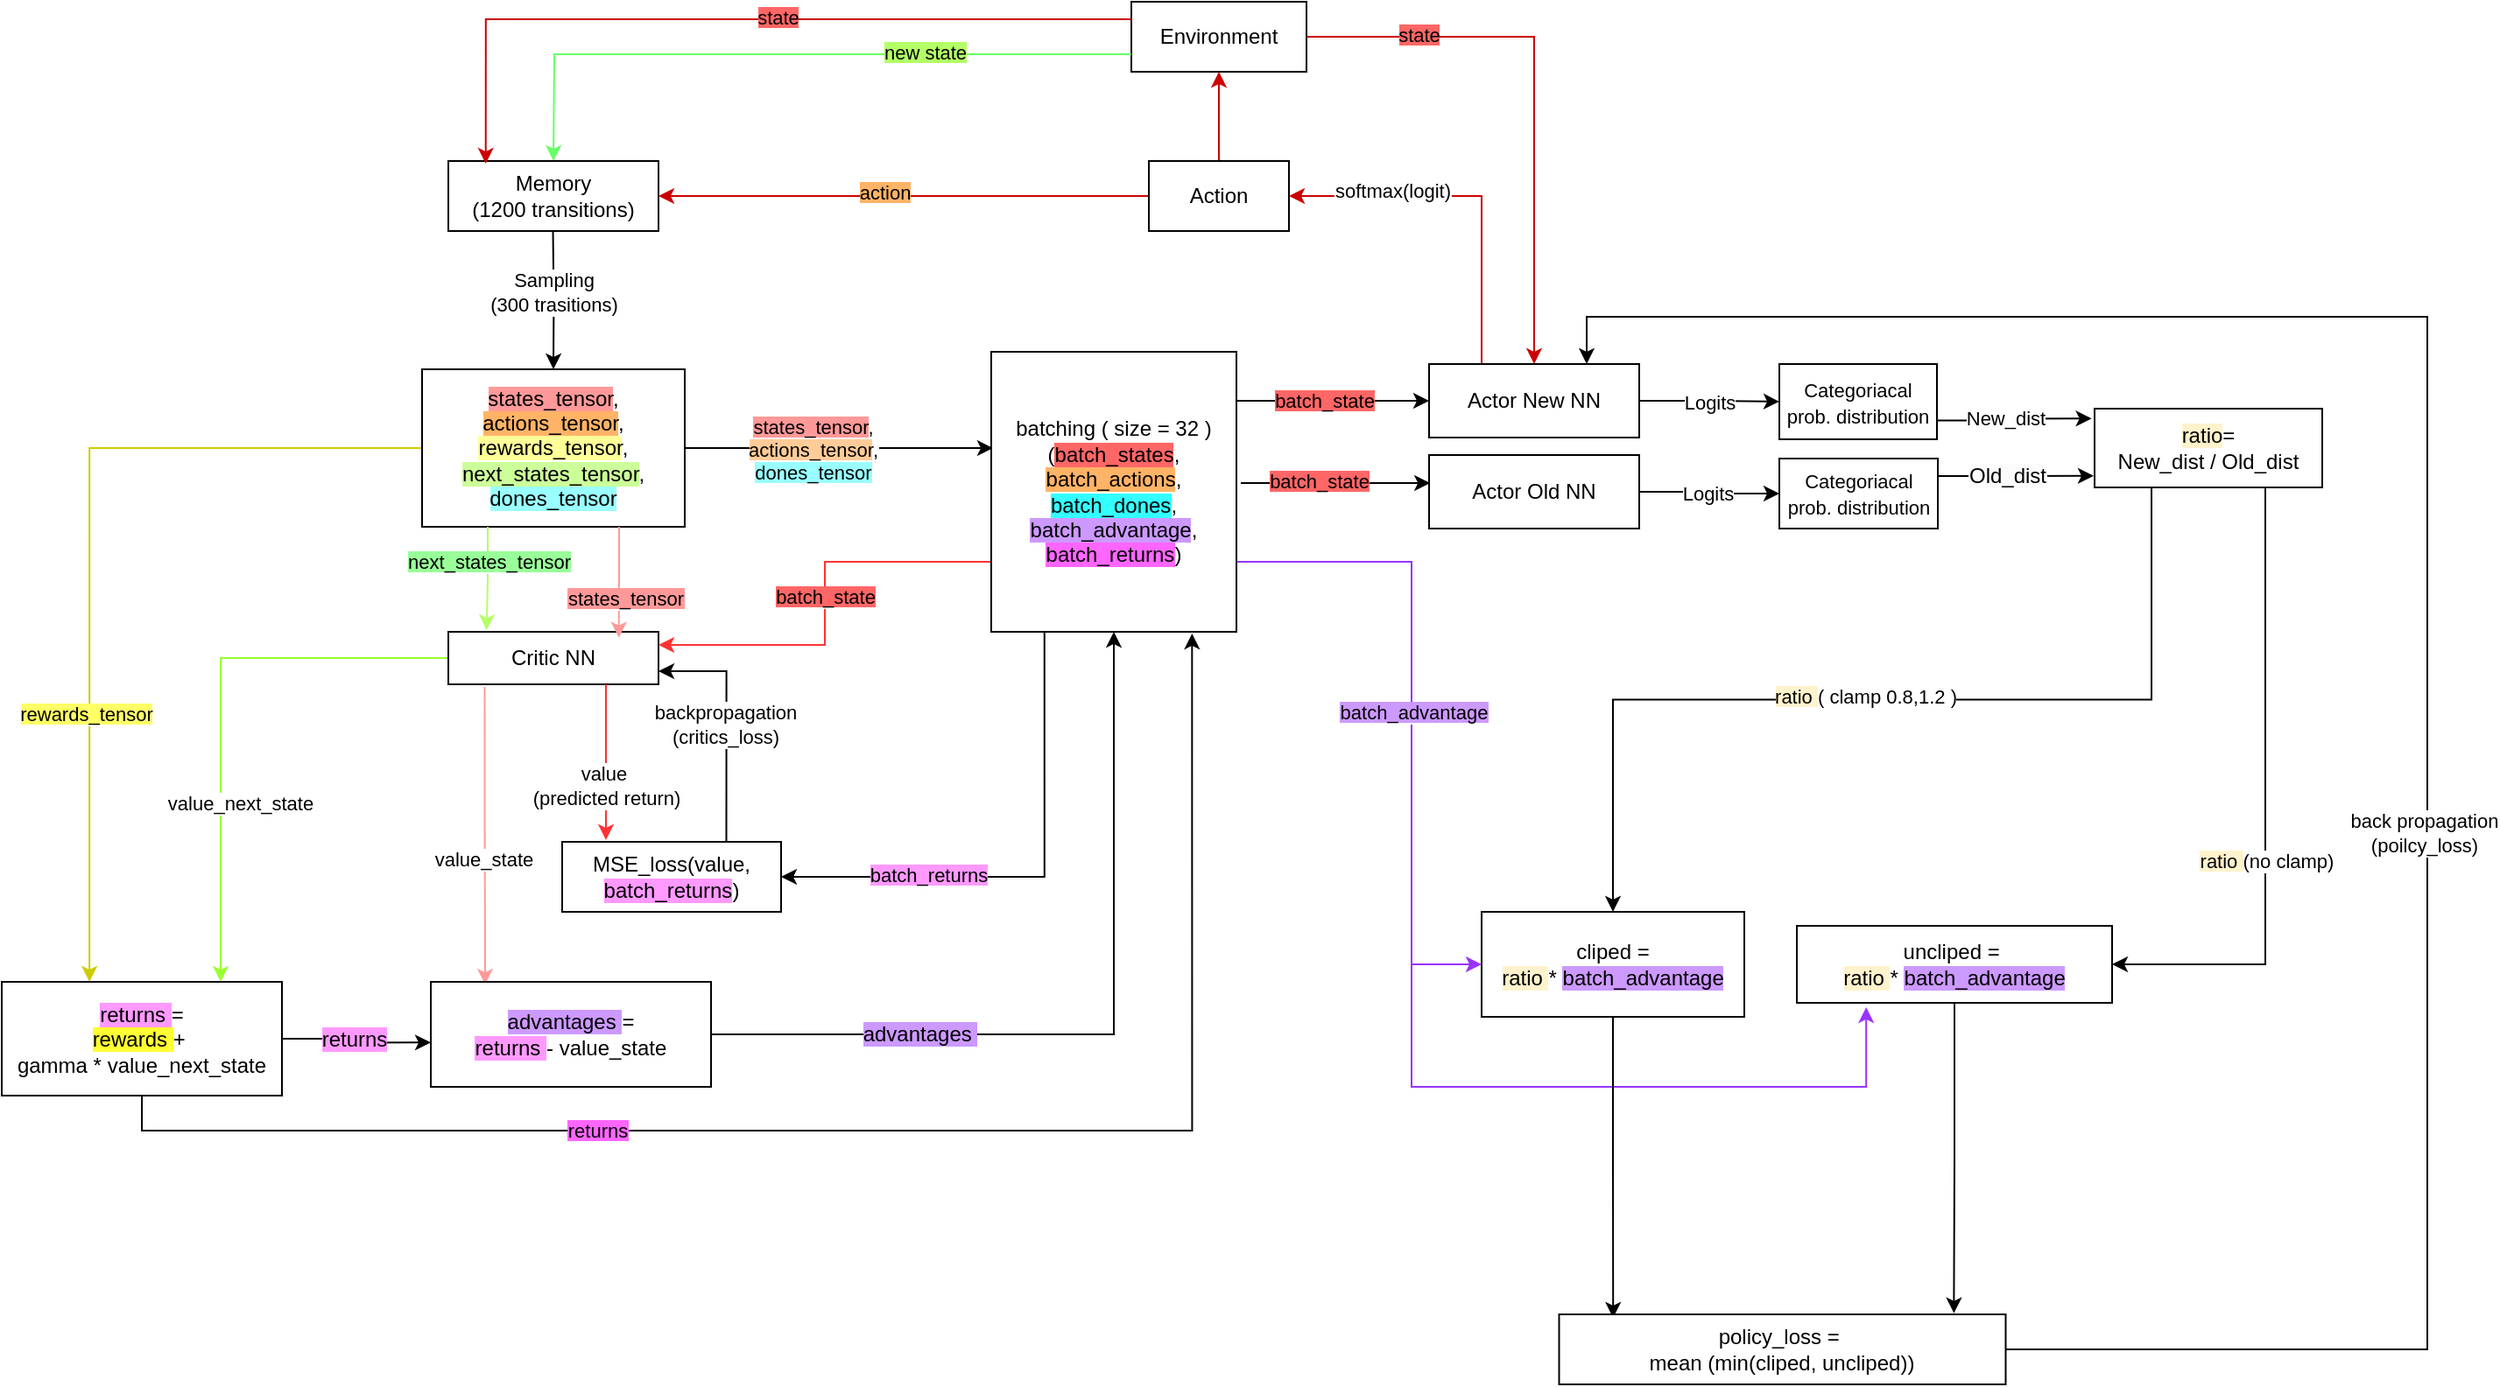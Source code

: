 <mxfile version="26.0.16">
  <diagram id="kgpKYQtTHZ0yAKxKKP6v" name="Page-1">
    <mxGraphModel dx="989" dy="509" grid="1" gridSize="10" guides="1" tooltips="1" connect="1" arrows="1" fold="1" page="1" pageScale="1" pageWidth="850" pageHeight="1100" math="0" shadow="0">
      <root>
        <mxCell id="0" />
        <mxCell id="1" parent="0" />
        <mxCell id="d4ZSScB0uFu2m0itcveP-85" style="edgeStyle=orthogonalEdgeStyle;rounded=0;orthogonalLoop=1;jettySize=auto;html=1;entryX=0.5;entryY=0;entryDx=0;entryDy=0;strokeColor=#CC0000;" edge="1" parent="1" source="OcE5xyJMsYXn0lqN75sv-1" target="d4ZSScB0uFu2m0itcveP-36">
          <mxGeometry relative="1" as="geometry">
            <mxPoint x="1160" y="250" as="targetPoint" />
          </mxGeometry>
        </mxCell>
        <mxCell id="d4ZSScB0uFu2m0itcveP-100" value="&lt;span style=&quot;background-color: rgb(255, 102, 102);&quot;&gt;state&lt;/span&gt;" style="edgeLabel;html=1;align=center;verticalAlign=middle;resizable=0;points=[];" vertex="1" connectable="0" parent="d4ZSScB0uFu2m0itcveP-85">
          <mxGeometry x="-0.596" y="1" relative="1" as="geometry">
            <mxPoint as="offset" />
          </mxGeometry>
        </mxCell>
        <mxCell id="OcE5xyJMsYXn0lqN75sv-1" value="Environment" style="rounded=0;whiteSpace=wrap;html=1;" parent="1" vertex="1">
          <mxGeometry x="910" y="50" width="100" height="40" as="geometry" />
        </mxCell>
        <mxCell id="d4ZSScB0uFu2m0itcveP-93" style="edgeStyle=orthogonalEdgeStyle;rounded=0;orthogonalLoop=1;jettySize=auto;html=1;entryX=1;entryY=0.5;entryDx=0;entryDy=0;strokeColor=#CC0000;" edge="1" parent="1" source="OcE5xyJMsYXn0lqN75sv-4" target="OcE5xyJMsYXn0lqN75sv-11">
          <mxGeometry relative="1" as="geometry" />
        </mxCell>
        <mxCell id="d4ZSScB0uFu2m0itcveP-99" value="&lt;span style=&quot;background-color: rgb(255, 179, 102);&quot;&gt;action&lt;/span&gt;" style="edgeLabel;html=1;align=center;verticalAlign=middle;resizable=0;points=[];" vertex="1" connectable="0" parent="d4ZSScB0uFu2m0itcveP-93">
          <mxGeometry x="0.078" relative="1" as="geometry">
            <mxPoint y="-2" as="offset" />
          </mxGeometry>
        </mxCell>
        <mxCell id="d4ZSScB0uFu2m0itcveP-95" style="edgeStyle=orthogonalEdgeStyle;rounded=0;orthogonalLoop=1;jettySize=auto;html=1;entryX=0.5;entryY=1;entryDx=0;entryDy=0;strokeColor=#CC0000;" edge="1" parent="1" source="OcE5xyJMsYXn0lqN75sv-4">
          <mxGeometry relative="1" as="geometry">
            <mxPoint x="960" y="90" as="targetPoint" />
          </mxGeometry>
        </mxCell>
        <mxCell id="OcE5xyJMsYXn0lqN75sv-4" value="Action" style="whiteSpace=wrap;html=1;rounded=0;" parent="1" vertex="1">
          <mxGeometry x="920" y="141" width="80" height="40" as="geometry" />
        </mxCell>
        <mxCell id="d4ZSScB0uFu2m0itcveP-92" style="edgeStyle=orthogonalEdgeStyle;rounded=0;orthogonalLoop=1;jettySize=auto;html=1;entryX=0.5;entryY=0;entryDx=0;entryDy=0;exitX=0;exitY=0.75;exitDx=0;exitDy=0;strokeColor=#66FF66;" edge="1" parent="1" source="OcE5xyJMsYXn0lqN75sv-1">
          <mxGeometry relative="1" as="geometry">
            <mxPoint x="910" y="70" as="sourcePoint" />
            <mxPoint x="580" y="141" as="targetPoint" />
          </mxGeometry>
        </mxCell>
        <mxCell id="d4ZSScB0uFu2m0itcveP-96" value="&lt;span style=&quot;background-color: rgb(179, 255, 102);&quot;&gt;new state&lt;/span&gt;" style="edgeLabel;html=1;align=center;verticalAlign=middle;resizable=0;points=[];" vertex="1" connectable="0" parent="d4ZSScB0uFu2m0itcveP-92">
          <mxGeometry x="-0.392" y="2" relative="1" as="geometry">
            <mxPoint y="-3" as="offset" />
          </mxGeometry>
        </mxCell>
        <mxCell id="OcE5xyJMsYXn0lqN75sv-18" style="edgeStyle=orthogonalEdgeStyle;rounded=0;orthogonalLoop=1;jettySize=auto;html=1;exitX=0.5;exitY=1;exitDx=0;exitDy=0;" parent="1" edge="1" target="d4ZSScB0uFu2m0itcveP-3">
          <mxGeometry relative="1" as="geometry">
            <mxPoint x="579.74" y="250" as="targetPoint" />
            <mxPoint x="579.74" y="180" as="sourcePoint" />
          </mxGeometry>
        </mxCell>
        <mxCell id="OcE5xyJMsYXn0lqN75sv-19" value="Sampling&lt;div&gt;(300 trasitions)&lt;/div&gt;" style="edgeLabel;html=1;align=center;verticalAlign=middle;resizable=0;points=[];" parent="OcE5xyJMsYXn0lqN75sv-18" vertex="1" connectable="0">
          <mxGeometry x="-0.102" relative="1" as="geometry">
            <mxPoint as="offset" />
          </mxGeometry>
        </mxCell>
        <mxCell id="OcE5xyJMsYXn0lqN75sv-11" value="&lt;div&gt;Memory&lt;/div&gt;&lt;div&gt;(1200 transitions)&lt;/div&gt;" style="whiteSpace=wrap;html=1;rounded=0;" parent="1" vertex="1">
          <mxGeometry x="520" y="141" width="120" height="40" as="geometry" />
        </mxCell>
        <mxCell id="d4ZSScB0uFu2m0itcveP-14" style="edgeStyle=orthogonalEdgeStyle;rounded=0;orthogonalLoop=1;jettySize=auto;html=1;exitX=0;exitY=0.5;exitDx=0;exitDy=0;entryX=0.313;entryY=0;entryDx=0;entryDy=0;entryPerimeter=0;strokeColor=#CCCC00;" edge="1" parent="1" source="d4ZSScB0uFu2m0itcveP-3" target="d4ZSScB0uFu2m0itcveP-12">
          <mxGeometry relative="1" as="geometry">
            <mxPoint x="440" y="570" as="targetPoint" />
            <Array as="points">
              <mxPoint x="315" y="305" />
            </Array>
          </mxGeometry>
        </mxCell>
        <mxCell id="d4ZSScB0uFu2m0itcveP-15" value="&lt;span style=&quot;background-color: rgb(255, 255, 102);&quot;&gt;rewards_tensor&lt;/span&gt;" style="edgeLabel;html=1;align=center;verticalAlign=middle;resizable=0;points=[];" vertex="1" connectable="0" parent="d4ZSScB0uFu2m0itcveP-14">
          <mxGeometry x="-0.06" y="-2" relative="1" as="geometry">
            <mxPoint y="109" as="offset" />
          </mxGeometry>
        </mxCell>
        <mxCell id="d4ZSScB0uFu2m0itcveP-28" value="" style="edgeStyle=orthogonalEdgeStyle;rounded=0;orthogonalLoop=1;jettySize=auto;html=1;entryX=0.007;entryY=0.344;entryDx=0;entryDy=0;entryPerimeter=0;" edge="1" parent="1" source="d4ZSScB0uFu2m0itcveP-3" target="d4ZSScB0uFu2m0itcveP-27">
          <mxGeometry relative="1" as="geometry" />
        </mxCell>
        <mxCell id="d4ZSScB0uFu2m0itcveP-30" value="&lt;span style=&quot;background-color: rgb(255, 153, 153);&quot;&gt;states_tensor&lt;/span&gt;,&lt;div&gt;&lt;span style=&quot;background-color: rgb(255, 204, 153);&quot;&gt;actions_tensor&lt;/span&gt;,&lt;/div&gt;&lt;div&gt;&lt;span style=&quot;background-color: rgb(153, 255, 255);&quot;&gt;dones_tensor&lt;/span&gt;&lt;/div&gt;" style="edgeLabel;html=1;align=center;verticalAlign=middle;resizable=0;points=[];" vertex="1" connectable="0" parent="d4ZSScB0uFu2m0itcveP-28">
          <mxGeometry x="-0.173" y="-1" relative="1" as="geometry">
            <mxPoint as="offset" />
          </mxGeometry>
        </mxCell>
        <mxCell id="d4ZSScB0uFu2m0itcveP-3" value="&lt;span style=&quot;background-color: rgb(255, 153, 153);&quot;&gt;states_tensor&lt;/span&gt;,&lt;div&gt;&lt;span style=&quot;background-color: rgb(255, 179, 102);&quot;&gt;actions_tensor&lt;/span&gt;,&lt;/div&gt;&lt;div&gt;&lt;span style=&quot;background-color: rgb(255, 255, 153);&quot;&gt;rewards_tensor&lt;/span&gt;,&lt;/div&gt;&lt;div&gt;&lt;span style=&quot;background-color: rgb(204, 255, 153);&quot;&gt;next_states_tensor&lt;/span&gt;,&lt;/div&gt;&lt;div&gt;&lt;span style=&quot;background-color: rgb(153, 255, 255);&quot;&gt;dones_tensor&lt;/span&gt;&lt;/div&gt;" style="whiteSpace=wrap;html=1;" vertex="1" parent="1">
          <mxGeometry x="505" y="260" width="150" height="90" as="geometry" />
        </mxCell>
        <mxCell id="d4ZSScB0uFu2m0itcveP-13" value="" style="edgeStyle=orthogonalEdgeStyle;rounded=0;orthogonalLoop=1;jettySize=auto;html=1;strokeColor=#99FF33;" edge="1" parent="1" source="d4ZSScB0uFu2m0itcveP-7" target="d4ZSScB0uFu2m0itcveP-12">
          <mxGeometry relative="1" as="geometry">
            <Array as="points">
              <mxPoint x="390" y="425" />
            </Array>
          </mxGeometry>
        </mxCell>
        <mxCell id="d4ZSScB0uFu2m0itcveP-16" value="value_next_state" style="edgeLabel;html=1;align=center;verticalAlign=middle;resizable=0;points=[];" vertex="1" connectable="0" parent="d4ZSScB0uFu2m0itcveP-13">
          <mxGeometry x="-0.241" y="3" relative="1" as="geometry">
            <mxPoint y="80" as="offset" />
          </mxGeometry>
        </mxCell>
        <mxCell id="d4ZSScB0uFu2m0itcveP-22" style="edgeStyle=orthogonalEdgeStyle;rounded=0;orthogonalLoop=1;jettySize=auto;html=1;exitX=0.173;exitY=1.044;exitDx=0;exitDy=0;entryX=0.194;entryY=0.026;entryDx=0;entryDy=0;entryPerimeter=0;exitPerimeter=0;strokeColor=#FF9999;" edge="1" parent="1" source="d4ZSScB0uFu2m0itcveP-7" target="d4ZSScB0uFu2m0itcveP-26">
          <mxGeometry relative="1" as="geometry">
            <mxPoint x="619.47" y="610" as="targetPoint" />
            <mxPoint x="569.47" y="425" as="sourcePoint" />
          </mxGeometry>
        </mxCell>
        <mxCell id="d4ZSScB0uFu2m0itcveP-23" value="value_state" style="edgeLabel;html=1;align=center;verticalAlign=middle;resizable=0;points=[];" vertex="1" connectable="0" parent="d4ZSScB0uFu2m0itcveP-22">
          <mxGeometry x="-0.087" y="-2" relative="1" as="geometry">
            <mxPoint x="1" y="20" as="offset" />
          </mxGeometry>
        </mxCell>
        <mxCell id="d4ZSScB0uFu2m0itcveP-7" value="Critic NN" style="whiteSpace=wrap;html=1;" vertex="1" parent="1">
          <mxGeometry x="520" y="410" width="120" height="30" as="geometry" />
        </mxCell>
        <mxCell id="d4ZSScB0uFu2m0itcveP-24" style="edgeStyle=orthogonalEdgeStyle;rounded=0;orthogonalLoop=1;jettySize=auto;html=1;exitX=1;exitY=0.5;exitDx=0;exitDy=0;entryX=0;entryY=0.578;entryDx=0;entryDy=0;entryPerimeter=0;" edge="1" parent="1" source="d4ZSScB0uFu2m0itcveP-12" target="d4ZSScB0uFu2m0itcveP-26">
          <mxGeometry relative="1" as="geometry">
            <mxPoint x="580" y="610" as="targetPoint" />
          </mxGeometry>
        </mxCell>
        <mxCell id="d4ZSScB0uFu2m0itcveP-25" value="&lt;span style=&quot;font-size: 12px; text-wrap-mode: wrap; background-color: rgb(255, 153, 255);&quot;&gt;returns&lt;/span&gt;" style="edgeLabel;html=1;align=center;verticalAlign=middle;resizable=0;points=[];" vertex="1" connectable="0" parent="d4ZSScB0uFu2m0itcveP-24">
          <mxGeometry x="-0.309" y="-1" relative="1" as="geometry">
            <mxPoint x="11" y="-1" as="offset" />
          </mxGeometry>
        </mxCell>
        <mxCell id="d4ZSScB0uFu2m0itcveP-32" style="edgeStyle=orthogonalEdgeStyle;rounded=0;orthogonalLoop=1;jettySize=auto;html=1;exitX=0.5;exitY=1;exitDx=0;exitDy=0;entryX=0.819;entryY=1.006;entryDx=0;entryDy=0;entryPerimeter=0;" edge="1" parent="1" source="d4ZSScB0uFu2m0itcveP-12" target="d4ZSScB0uFu2m0itcveP-27">
          <mxGeometry relative="1" as="geometry">
            <mxPoint x="950" y="721.333" as="targetPoint" />
          </mxGeometry>
        </mxCell>
        <mxCell id="d4ZSScB0uFu2m0itcveP-125" value="&lt;span style=&quot;background-color: rgb(255, 102, 255);&quot;&gt;returns&lt;/span&gt;" style="edgeLabel;html=1;align=center;verticalAlign=middle;resizable=0;points=[];" vertex="1" connectable="0" parent="d4ZSScB0uFu2m0itcveP-32">
          <mxGeometry x="-0.38" relative="1" as="geometry">
            <mxPoint as="offset" />
          </mxGeometry>
        </mxCell>
        <mxCell id="d4ZSScB0uFu2m0itcveP-12" value="&lt;div&gt;&lt;span style=&quot;background-color: rgb(255, 153, 255);&quot;&gt;returns &lt;/span&gt;=&lt;/div&gt;&lt;span style=&quot;background-color: rgb(255, 255, 51);&quot;&gt;rewards &lt;/span&gt;+&amp;nbsp;&lt;div&gt;gamma *&amp;nbsp;&lt;span style=&quot;background-color: rgb(255, 255, 255); text-wrap-mode: nowrap; color: light-dark(rgb(0, 0, 0), rgb(255, 255, 255));&quot;&gt;&lt;font style=&quot;font-size: 12px;&quot;&gt;value_next_state&lt;/font&gt;&lt;/span&gt;&lt;/div&gt;" style="whiteSpace=wrap;html=1;" vertex="1" parent="1">
          <mxGeometry x="265" y="610" width="160" height="65" as="geometry" />
        </mxCell>
        <mxCell id="d4ZSScB0uFu2m0itcveP-18" style="edgeStyle=orthogonalEdgeStyle;rounded=0;orthogonalLoop=1;jettySize=auto;html=1;exitX=0.75;exitY=1;exitDx=0;exitDy=0;entryX=0.811;entryY=0.111;entryDx=0;entryDy=0;entryPerimeter=0;strokeColor=#FF9999;" edge="1" parent="1" source="d4ZSScB0uFu2m0itcveP-3" target="d4ZSScB0uFu2m0itcveP-7">
          <mxGeometry relative="1" as="geometry" />
        </mxCell>
        <mxCell id="d4ZSScB0uFu2m0itcveP-113" value="&lt;span style=&quot;background-color: rgb(255, 153, 153);&quot;&gt;states_tensor&lt;/span&gt;" style="edgeLabel;html=1;align=center;verticalAlign=middle;resizable=0;points=[];" vertex="1" connectable="0" parent="d4ZSScB0uFu2m0itcveP-18">
          <mxGeometry x="-0.011" relative="1" as="geometry">
            <mxPoint x="3" y="9" as="offset" />
          </mxGeometry>
        </mxCell>
        <mxCell id="d4ZSScB0uFu2m0itcveP-19" style="edgeStyle=orthogonalEdgeStyle;rounded=0;orthogonalLoop=1;jettySize=auto;html=1;exitX=0.25;exitY=1;exitDx=0;exitDy=0;entryX=0.182;entryY=-0.03;entryDx=0;entryDy=0;entryPerimeter=0;strokeColor=#B3FF66;" edge="1" parent="1" source="d4ZSScB0uFu2m0itcveP-3" target="d4ZSScB0uFu2m0itcveP-7">
          <mxGeometry relative="1" as="geometry">
            <mxPoint x="542.5" y="340" as="sourcePoint" />
            <mxPoint x="543.28" y="402.67" as="targetPoint" />
          </mxGeometry>
        </mxCell>
        <mxCell id="d4ZSScB0uFu2m0itcveP-114" value="&lt;span style=&quot;background-color: rgb(153, 255, 153);&quot;&gt;next_states_tensor&lt;/span&gt;" style="edgeLabel;html=1;align=center;verticalAlign=middle;resizable=0;points=[];" vertex="1" connectable="0" parent="d4ZSScB0uFu2m0itcveP-19">
          <mxGeometry x="-0.004" relative="1" as="geometry">
            <mxPoint y="-10" as="offset" />
          </mxGeometry>
        </mxCell>
        <mxCell id="d4ZSScB0uFu2m0itcveP-26" value="&lt;span style=&quot;background-color: rgb(204, 153, 255);&quot;&gt;advantages &lt;/span&gt;=&lt;div&gt;&lt;span style=&quot;background-color: rgb(255, 153, 255);&quot;&gt;returns &lt;/span&gt;- value_state&lt;/div&gt;" style="rounded=0;whiteSpace=wrap;html=1;" vertex="1" parent="1">
          <mxGeometry x="510" y="610" width="160" height="60" as="geometry" />
        </mxCell>
        <mxCell id="d4ZSScB0uFu2m0itcveP-33" style="edgeStyle=orthogonalEdgeStyle;rounded=0;orthogonalLoop=1;jettySize=auto;html=1;exitX=1.003;exitY=0.175;exitDx=0;exitDy=0;entryX=0;entryY=0.5;entryDx=0;entryDy=0;exitPerimeter=0;" edge="1" parent="1" source="d4ZSScB0uFu2m0itcveP-27" target="d4ZSScB0uFu2m0itcveP-36">
          <mxGeometry relative="1" as="geometry">
            <mxPoint x="1070" y="277.13" as="targetPoint" />
          </mxGeometry>
        </mxCell>
        <mxCell id="d4ZSScB0uFu2m0itcveP-35" value="&lt;span style=&quot;background-color: rgb(255, 102, 102);&quot;&gt;batch_state&lt;/span&gt;" style="edgeLabel;html=1;align=center;verticalAlign=middle;resizable=0;points=[];" vertex="1" connectable="0" parent="d4ZSScB0uFu2m0itcveP-33">
          <mxGeometry x="-0.106" y="3" relative="1" as="geometry">
            <mxPoint y="3" as="offset" />
          </mxGeometry>
        </mxCell>
        <mxCell id="d4ZSScB0uFu2m0itcveP-34" style="edgeStyle=orthogonalEdgeStyle;rounded=0;orthogonalLoop=1;jettySize=auto;html=1;exitX=1.018;exitY=0.469;exitDx=0;exitDy=0;exitPerimeter=0;entryX=0.005;entryY=0.381;entryDx=0;entryDy=0;entryPerimeter=0;" edge="1" parent="1" source="d4ZSScB0uFu2m0itcveP-27" target="d4ZSScB0uFu2m0itcveP-41">
          <mxGeometry relative="1" as="geometry">
            <mxPoint x="1080" y="330" as="targetPoint" />
            <Array as="points">
              <mxPoint x="1081" y="325" />
            </Array>
          </mxGeometry>
        </mxCell>
        <mxCell id="d4ZSScB0uFu2m0itcveP-38" value="&lt;span style=&quot;color: rgba(0, 0, 0, 0); font-family: monospace; font-size: 0px; text-align: start; background-color: rgb(251, 251, 251);&quot;&gt;%3CmxGraphModel%3E%3Croot%3E%3CmxCell%20id%3D%220%22%2F%3E%3CmxCell%20id%3D%221%22%20parent%3D%220%22%2F%3E%3CmxCell%20id%3D%222%22%20value%3D%22batch_state%22%20style%3D%22edgeLabel%3Bhtml%3D1%3Balign%3Dcenter%3BverticalAlign%3Dmiddle%3Bresizable%3D0%3Bpoints%3D%5B%5D%3B%22%20vertex%3D%221%22%20connectable%3D%220%22%20parent%3D%221%22%3E%3CmxGeometry%20x%3D%221019.564%22%20y%3D%22277.48%22%20as%3D%22geometry%22%2F%3E%3C%2FmxCell%3E%3C%2Froot%3E%3C%2FmxGraphModel%3E&lt;/span&gt;" style="edgeLabel;html=1;align=center;verticalAlign=middle;resizable=0;points=[];" vertex="1" connectable="0" parent="d4ZSScB0uFu2m0itcveP-34">
          <mxGeometry x="0.163" y="4" relative="1" as="geometry">
            <mxPoint as="offset" />
          </mxGeometry>
        </mxCell>
        <mxCell id="d4ZSScB0uFu2m0itcveP-39" value="&lt;span style=&quot;color: rgba(0, 0, 0, 0); font-family: monospace; font-size: 0px; text-align: start; background-color: rgb(251, 251, 251);&quot;&gt;%3CmxGraphModel%3E%3Croot%3E%3CmxCell%20id%3D%220%22%2F%3E%3CmxCell%20id%3D%221%22%20parent%3D%220%22%2F%3E%3CmxCell%20id%3D%222%22%20value%3D%22batch_state%22%20style%3D%22edgeLabel%3Bhtml%3D1%3Balign%3Dcenter%3BverticalAlign%3Dmiddle%3Bresizable%3D0%3Bpoints%3D%5B%5D%3B%22%20vertex%3D%221%22%20connectable%3D%220%22%20parent%3D%221%22%3E%3CmxGeometry%20x%3D%221019.564%22%20y%3D%22277.48%22%20as%3D%22geometry%22%2F%3E%3C%2FmxCell%3E%3C%2Froot%3E%3C%2FmxGraphModel%3E&lt;/span&gt;" style="edgeLabel;html=1;align=center;verticalAlign=middle;resizable=0;points=[];" vertex="1" connectable="0" parent="d4ZSScB0uFu2m0itcveP-34">
          <mxGeometry x="-0.009" y="2" relative="1" as="geometry">
            <mxPoint x="-2" y="-2" as="offset" />
          </mxGeometry>
        </mxCell>
        <mxCell id="d4ZSScB0uFu2m0itcveP-40" value="&lt;span style=&quot;background-color: rgb(255, 102, 102);&quot;&gt;batch_state&lt;/span&gt;" style="edgeLabel;html=1;align=center;verticalAlign=middle;resizable=0;points=[];" vertex="1" connectable="0" parent="d4ZSScB0uFu2m0itcveP-34">
          <mxGeometry x="0.103" y="3" relative="1" as="geometry">
            <mxPoint x="-15" y="2" as="offset" />
          </mxGeometry>
        </mxCell>
        <mxCell id="d4ZSScB0uFu2m0itcveP-72" style="edgeStyle=orthogonalEdgeStyle;rounded=0;orthogonalLoop=1;jettySize=auto;html=1;exitX=1;exitY=0.75;exitDx=0;exitDy=0;entryX=0;entryY=0.5;entryDx=0;entryDy=0;strokeColor=#9933FF;" edge="1" parent="1" source="d4ZSScB0uFu2m0itcveP-27" target="d4ZSScB0uFu2m0itcveP-66">
          <mxGeometry relative="1" as="geometry">
            <Array as="points">
              <mxPoint x="1070" y="370" />
              <mxPoint x="1070" y="600" />
            </Array>
          </mxGeometry>
        </mxCell>
        <mxCell id="d4ZSScB0uFu2m0itcveP-73" style="edgeStyle=orthogonalEdgeStyle;rounded=0;orthogonalLoop=1;jettySize=auto;html=1;exitX=1;exitY=0.75;exitDx=0;exitDy=0;entryX=0.22;entryY=1.056;entryDx=0;entryDy=0;entryPerimeter=0;strokeColor=#9933FF;" edge="1" parent="1" source="d4ZSScB0uFu2m0itcveP-27" target="d4ZSScB0uFu2m0itcveP-58">
          <mxGeometry relative="1" as="geometry">
            <mxPoint x="1060" y="670" as="targetPoint" />
            <Array as="points">
              <mxPoint x="1070" y="370" />
              <mxPoint x="1070" y="670" />
              <mxPoint x="1330" y="670" />
            </Array>
          </mxGeometry>
        </mxCell>
        <mxCell id="d4ZSScB0uFu2m0itcveP-79" value="&lt;span style=&quot;background-color: rgb(204, 153, 255);&quot;&gt;batch_advantage&lt;/span&gt;" style="edgeLabel;html=1;align=center;verticalAlign=middle;resizable=0;points=[];" vertex="1" connectable="0" parent="d4ZSScB0uFu2m0itcveP-73">
          <mxGeometry x="-0.474" y="1" relative="1" as="geometry">
            <mxPoint as="offset" />
          </mxGeometry>
        </mxCell>
        <mxCell id="d4ZSScB0uFu2m0itcveP-102" style="edgeStyle=orthogonalEdgeStyle;rounded=0;orthogonalLoop=1;jettySize=auto;html=1;entryX=1;entryY=0.25;entryDx=0;entryDy=0;exitX=0;exitY=0.75;exitDx=0;exitDy=0;fillColor=#f8cecc;strokeColor=#FF3333;" edge="1" parent="1" source="d4ZSScB0uFu2m0itcveP-27" target="d4ZSScB0uFu2m0itcveP-7">
          <mxGeometry relative="1" as="geometry" />
        </mxCell>
        <mxCell id="d4ZSScB0uFu2m0itcveP-104" value="&lt;span style=&quot;background-color: rgb(255, 102, 102);&quot;&gt;batch_state&lt;/span&gt;" style="edgeLabel;html=1;align=center;verticalAlign=middle;resizable=0;points=[];" vertex="1" connectable="0" parent="d4ZSScB0uFu2m0itcveP-102">
          <mxGeometry x="-0.031" relative="1" as="geometry">
            <mxPoint as="offset" />
          </mxGeometry>
        </mxCell>
        <mxCell id="d4ZSScB0uFu2m0itcveP-108" style="edgeStyle=orthogonalEdgeStyle;rounded=0;orthogonalLoop=1;jettySize=auto;html=1;entryX=1;entryY=0.5;entryDx=0;entryDy=0;exitX=0.217;exitY=0.999;exitDx=0;exitDy=0;exitPerimeter=0;" edge="1" parent="1" source="d4ZSScB0uFu2m0itcveP-27" target="d4ZSScB0uFu2m0itcveP-105">
          <mxGeometry relative="1" as="geometry">
            <Array as="points">
              <mxPoint x="860" y="550" />
            </Array>
          </mxGeometry>
        </mxCell>
        <mxCell id="d4ZSScB0uFu2m0itcveP-109" value="&lt;span style=&quot;background-color: rgb(255, 153, 255);&quot;&gt;batch_returns&lt;/span&gt;" style="edgeLabel;html=1;align=center;verticalAlign=middle;resizable=0;points=[];" vertex="1" connectable="0" parent="d4ZSScB0uFu2m0itcveP-108">
          <mxGeometry x="0.422" y="2" relative="1" as="geometry">
            <mxPoint y="-3" as="offset" />
          </mxGeometry>
        </mxCell>
        <mxCell id="d4ZSScB0uFu2m0itcveP-27" value="batching ( size = 32 )&lt;div&gt;(&lt;span style=&quot;background-color: rgb(255, 102, 102);&quot;&gt;batch_states&lt;/span&gt;,&lt;/div&gt;&lt;div&gt;&lt;span style=&quot;background-color: rgb(255, 179, 102);&quot;&gt;batch_actions&lt;/span&gt;,&lt;/div&gt;&lt;div&gt;&lt;span style=&quot;background-color: light-dark(rgb(51, 255, 255), rgb(237, 237, 237));&quot;&gt;batch_dones&lt;/span&gt;,&lt;/div&gt;&lt;div&gt;&lt;span style=&quot;background-color: rgb(204, 153, 255);&quot;&gt;batch_advantage&lt;/span&gt;,&lt;/div&gt;&lt;div&gt;&lt;span style=&quot;background-color: rgb(255, 102, 255);&quot;&gt;batch_returns&lt;/span&gt;)&lt;/div&gt;" style="whiteSpace=wrap;html=1;" vertex="1" parent="1">
          <mxGeometry x="830" y="250" width="140" height="160" as="geometry" />
        </mxCell>
        <mxCell id="d4ZSScB0uFu2m0itcveP-31" style="edgeStyle=orthogonalEdgeStyle;rounded=0;orthogonalLoop=1;jettySize=auto;html=1;exitX=1;exitY=0.5;exitDx=0;exitDy=0;entryX=0.5;entryY=1;entryDx=0;entryDy=0;" edge="1" parent="1" source="d4ZSScB0uFu2m0itcveP-26" target="d4ZSScB0uFu2m0itcveP-27">
          <mxGeometry relative="1" as="geometry" />
        </mxCell>
        <mxCell id="d4ZSScB0uFu2m0itcveP-126" value="&lt;span style=&quot;font-size: 12px; text-wrap-mode: wrap; background-color: rgb(204, 153, 255);&quot;&gt;advantages&amp;nbsp;&lt;/span&gt;" style="edgeLabel;html=1;align=center;verticalAlign=middle;resizable=0;points=[];" vertex="1" connectable="0" parent="d4ZSScB0uFu2m0itcveP-31">
          <mxGeometry x="-0.483" relative="1" as="geometry">
            <mxPoint as="offset" />
          </mxGeometry>
        </mxCell>
        <mxCell id="d4ZSScB0uFu2m0itcveP-45" value="" style="edgeStyle=orthogonalEdgeStyle;rounded=0;orthogonalLoop=1;jettySize=auto;html=1;" edge="1" parent="1" source="d4ZSScB0uFu2m0itcveP-36" target="d4ZSScB0uFu2m0itcveP-44">
          <mxGeometry relative="1" as="geometry" />
        </mxCell>
        <mxCell id="d4ZSScB0uFu2m0itcveP-47" value="Logits" style="edgeLabel;html=1;align=center;verticalAlign=middle;resizable=0;points=[];" vertex="1" connectable="0" parent="d4ZSScB0uFu2m0itcveP-45">
          <mxGeometry x="-0.013" y="-1" relative="1" as="geometry">
            <mxPoint as="offset" />
          </mxGeometry>
        </mxCell>
        <mxCell id="d4ZSScB0uFu2m0itcveP-89" style="edgeStyle=orthogonalEdgeStyle;rounded=0;orthogonalLoop=1;jettySize=auto;html=1;exitX=0.25;exitY=0;exitDx=0;exitDy=0;entryX=1;entryY=0.5;entryDx=0;entryDy=0;strokeColor=#CC0000;" edge="1" parent="1" source="d4ZSScB0uFu2m0itcveP-36" target="OcE5xyJMsYXn0lqN75sv-4">
          <mxGeometry relative="1" as="geometry" />
        </mxCell>
        <mxCell id="d4ZSScB0uFu2m0itcveP-90" value="softmax(logit)" style="edgeLabel;html=1;align=center;verticalAlign=middle;resizable=0;points=[];" vertex="1" connectable="0" parent="d4ZSScB0uFu2m0itcveP-89">
          <mxGeometry x="-0.245" y="1" relative="1" as="geometry">
            <mxPoint x="-50" y="-21" as="offset" />
          </mxGeometry>
        </mxCell>
        <mxCell id="d4ZSScB0uFu2m0itcveP-36" value="Actor New NN" style="rounded=0;whiteSpace=wrap;html=1;" vertex="1" parent="1">
          <mxGeometry x="1080" y="257" width="120" height="42" as="geometry" />
        </mxCell>
        <mxCell id="d4ZSScB0uFu2m0itcveP-49" value="" style="edgeStyle=orthogonalEdgeStyle;rounded=0;orthogonalLoop=1;jettySize=auto;html=1;" edge="1" parent="1" source="d4ZSScB0uFu2m0itcveP-41" target="d4ZSScB0uFu2m0itcveP-48">
          <mxGeometry relative="1" as="geometry" />
        </mxCell>
        <mxCell id="d4ZSScB0uFu2m0itcveP-50" value="&lt;span style=&quot;color: rgba(0, 0, 0, 0); font-family: monospace; font-size: 0px; text-align: start; background-color: rgb(251, 251, 251);&quot;&gt;%3CmxGraphModel%3E%3Croot%3E%3CmxCell%20id%3D%220%22%2F%3E%3CmxCell%20id%3D%221%22%20parent%3D%220%22%2F%3E%3CmxCell%20id%3D%222%22%20value%3D%22Categoriacal%20(Logits)%22%20style%3D%22edgeLabel%3Bhtml%3D1%3Balign%3Dcenter%3BverticalAlign%3Dmiddle%3Bresizable%3D0%3Bpoints%3D%5B%5D%3B%22%20vertex%3D%221%22%20connectable%3D%220%22%20parent%3D%221%22%3E%3CmxGeometry%20x%3D%221266.667%22%20y%3D%22279.03%22%20as%3D%22geometry%22%2F%3E%3C%2FmxCell%3E%3C%2Froot%3E%3C%2FmxGraphModel%3E&lt;/span&gt;" style="edgeLabel;html=1;align=center;verticalAlign=middle;resizable=0;points=[];" vertex="1" connectable="0" parent="d4ZSScB0uFu2m0itcveP-49">
          <mxGeometry x="-0.207" relative="1" as="geometry">
            <mxPoint as="offset" />
          </mxGeometry>
        </mxCell>
        <mxCell id="d4ZSScB0uFu2m0itcveP-51" value="Logits" style="edgeLabel;html=1;align=center;verticalAlign=middle;resizable=0;points=[];" vertex="1" connectable="0" parent="d4ZSScB0uFu2m0itcveP-49">
          <mxGeometry x="-0.162" y="-1" relative="1" as="geometry">
            <mxPoint x="5" as="offset" />
          </mxGeometry>
        </mxCell>
        <mxCell id="d4ZSScB0uFu2m0itcveP-41" value="Actor Old NN" style="rounded=0;whiteSpace=wrap;html=1;" vertex="1" parent="1">
          <mxGeometry x="1080" y="309" width="120" height="42" as="geometry" />
        </mxCell>
        <mxCell id="d4ZSScB0uFu2m0itcveP-44" value="&lt;span style=&quot;font-size: 11px; text-wrap-mode: nowrap; background-color: rgb(255, 255, 255);&quot;&gt;Categoriacal&lt;/span&gt;&lt;div&gt;&lt;span style=&quot;font-size: 11px; text-wrap-mode: nowrap; background-color: rgb(255, 255, 255);&quot;&gt;prob. distribution&lt;/span&gt;&lt;/div&gt;" style="whiteSpace=wrap;html=1;rounded=0;" vertex="1" parent="1">
          <mxGeometry x="1280" y="257" width="90" height="43" as="geometry" />
        </mxCell>
        <mxCell id="d4ZSScB0uFu2m0itcveP-48" value="&lt;span style=&quot;text-wrap-mode: nowrap; font-size: 11px; background-color: rgb(255, 255, 255);&quot;&gt;Categoriacal&lt;/span&gt;&lt;div&gt;&lt;span style=&quot;font-size: 11px; text-wrap-mode: nowrap; background-color: rgb(255, 255, 255);&quot;&gt;prob. distribution&lt;/span&gt;&lt;/div&gt;" style="whiteSpace=wrap;html=1;rounded=0;" vertex="1" parent="1">
          <mxGeometry x="1280" y="311" width="90.5" height="40" as="geometry" />
        </mxCell>
        <mxCell id="d4ZSScB0uFu2m0itcveP-74" style="edgeStyle=orthogonalEdgeStyle;rounded=0;orthogonalLoop=1;jettySize=auto;html=1;exitX=0.25;exitY=1;exitDx=0;exitDy=0;entryX=0.5;entryY=0;entryDx=0;entryDy=0;" edge="1" parent="1" source="d4ZSScB0uFu2m0itcveP-52" target="d4ZSScB0uFu2m0itcveP-66">
          <mxGeometry relative="1" as="geometry" />
        </mxCell>
        <mxCell id="d4ZSScB0uFu2m0itcveP-76" value="&lt;span style=&quot;background-color: rgb(255, 242, 204);&quot;&gt;ratio &lt;/span&gt;( clamp 0.8,1.2 )" style="edgeLabel;html=1;align=center;verticalAlign=middle;resizable=0;points=[];" vertex="1" connectable="0" parent="d4ZSScB0uFu2m0itcveP-74">
          <mxGeometry x="0.039" y="-2" relative="1" as="geometry">
            <mxPoint as="offset" />
          </mxGeometry>
        </mxCell>
        <mxCell id="d4ZSScB0uFu2m0itcveP-75" style="edgeStyle=orthogonalEdgeStyle;rounded=0;orthogonalLoop=1;jettySize=auto;html=1;entryX=1;entryY=0.5;entryDx=0;entryDy=0;exitX=0.75;exitY=1;exitDx=0;exitDy=0;" edge="1" parent="1" source="d4ZSScB0uFu2m0itcveP-52" target="d4ZSScB0uFu2m0itcveP-58">
          <mxGeometry relative="1" as="geometry" />
        </mxCell>
        <mxCell id="d4ZSScB0uFu2m0itcveP-80" value="&lt;span style=&quot;background-color: rgb(255, 242, 204);&quot;&gt;ratio &lt;/span&gt;(no clamp)" style="edgeLabel;html=1;align=center;verticalAlign=middle;resizable=0;points=[];" vertex="1" connectable="0" parent="d4ZSScB0uFu2m0itcveP-75">
          <mxGeometry x="0.186" relative="1" as="geometry">
            <mxPoint as="offset" />
          </mxGeometry>
        </mxCell>
        <mxCell id="d4ZSScB0uFu2m0itcveP-52" value="&lt;span style=&quot;background-color: rgb(255, 242, 204);&quot;&gt;ratio&lt;/span&gt;=&lt;div&gt;New_dist / Old_dist&lt;/div&gt;" style="rounded=0;whiteSpace=wrap;html=1;" vertex="1" parent="1">
          <mxGeometry x="1460" y="282.5" width="130" height="45" as="geometry" />
        </mxCell>
        <mxCell id="d4ZSScB0uFu2m0itcveP-55" style="edgeStyle=orthogonalEdgeStyle;rounded=0;orthogonalLoop=1;jettySize=auto;html=1;exitX=1;exitY=0.75;exitDx=0;exitDy=0;entryX=-0.013;entryY=0.126;entryDx=0;entryDy=0;entryPerimeter=0;" edge="1" parent="1" source="d4ZSScB0uFu2m0itcveP-44" target="d4ZSScB0uFu2m0itcveP-52">
          <mxGeometry relative="1" as="geometry" />
        </mxCell>
        <mxCell id="d4ZSScB0uFu2m0itcveP-128" value="New_dist" style="edgeLabel;html=1;align=center;verticalAlign=middle;resizable=0;points=[];" vertex="1" connectable="0" parent="d4ZSScB0uFu2m0itcveP-55">
          <mxGeometry x="-0.133" y="-1" relative="1" as="geometry">
            <mxPoint y="-3" as="offset" />
          </mxGeometry>
        </mxCell>
        <mxCell id="d4ZSScB0uFu2m0itcveP-56" style="edgeStyle=orthogonalEdgeStyle;rounded=0;orthogonalLoop=1;jettySize=auto;html=1;exitX=1;exitY=0.25;exitDx=0;exitDy=0;entryX=-0.004;entryY=0.853;entryDx=0;entryDy=0;entryPerimeter=0;" edge="1" parent="1" source="d4ZSScB0uFu2m0itcveP-48" target="d4ZSScB0uFu2m0itcveP-52">
          <mxGeometry relative="1" as="geometry" />
        </mxCell>
        <mxCell id="d4ZSScB0uFu2m0itcveP-130" value="&lt;span style=&quot;font-size: 12px; text-wrap-mode: wrap; background-color: rgb(251, 251, 251);&quot;&gt;Old_dist&lt;/span&gt;" style="edgeLabel;html=1;align=center;verticalAlign=middle;resizable=0;points=[];" vertex="1" connectable="0" parent="d4ZSScB0uFu2m0itcveP-56">
          <mxGeometry x="0.056" relative="1" as="geometry">
            <mxPoint x="-8" as="offset" />
          </mxGeometry>
        </mxCell>
        <mxCell id="d4ZSScB0uFu2m0itcveP-78" style="edgeStyle=orthogonalEdgeStyle;rounded=0;orthogonalLoop=1;jettySize=auto;html=1;exitX=0.5;exitY=1;exitDx=0;exitDy=0;entryX=0.884;entryY=-0.017;entryDx=0;entryDy=0;entryPerimeter=0;" edge="1" parent="1" source="d4ZSScB0uFu2m0itcveP-58" target="d4ZSScB0uFu2m0itcveP-81">
          <mxGeometry relative="1" as="geometry">
            <mxPoint x="1380" y="790" as="targetPoint" />
          </mxGeometry>
        </mxCell>
        <mxCell id="d4ZSScB0uFu2m0itcveP-58" value="uncliped =&amp;nbsp;&lt;div&gt;&lt;span style=&quot;background-color: rgb(255, 242, 204);&quot;&gt;ratio &lt;/span&gt;* &lt;span style=&quot;background-color: rgb(204, 153, 255);&quot;&gt;batch_advantage&lt;/span&gt;&lt;/div&gt;" style="whiteSpace=wrap;html=1;rounded=0;" vertex="1" parent="1">
          <mxGeometry x="1290" y="578" width="180" height="44" as="geometry" />
        </mxCell>
        <mxCell id="d4ZSScB0uFu2m0itcveP-77" style="edgeStyle=orthogonalEdgeStyle;rounded=0;orthogonalLoop=1;jettySize=auto;html=1;exitX=0.5;exitY=1;exitDx=0;exitDy=0;entryX=0.121;entryY=0.05;entryDx=0;entryDy=0;entryPerimeter=0;" edge="1" parent="1" source="d4ZSScB0uFu2m0itcveP-66" target="d4ZSScB0uFu2m0itcveP-81">
          <mxGeometry relative="1" as="geometry">
            <mxPoint x="1199.636" y="790" as="targetPoint" />
          </mxGeometry>
        </mxCell>
        <mxCell id="d4ZSScB0uFu2m0itcveP-66" value="cliped =&lt;div&gt;&lt;span style=&quot;background-color: rgb(255, 242, 204);&quot;&gt;ratio&lt;span style=&quot;color: light-dark(rgb(0, 0, 0), rgb(255, 255, 255));&quot;&gt;&amp;nbsp;&lt;/span&gt;&lt;/span&gt;&lt;span style=&quot;background-color: transparent; color: light-dark(rgb(0, 0, 0), rgb(255, 255, 255));&quot;&gt;* &lt;/span&gt;&lt;span style=&quot;color: light-dark(rgb(0, 0, 0), rgb(255, 255, 255)); background-color: rgb(204, 153, 255);&quot;&gt;batch_advantage&lt;/span&gt;&lt;/div&gt;" style="rounded=0;whiteSpace=wrap;html=1;" vertex="1" parent="1">
          <mxGeometry x="1110" y="570" width="150" height="60" as="geometry" />
        </mxCell>
        <mxCell id="d4ZSScB0uFu2m0itcveP-83" style="edgeStyle=orthogonalEdgeStyle;rounded=0;orthogonalLoop=1;jettySize=auto;html=1;entryX=0.75;entryY=0;entryDx=0;entryDy=0;" edge="1" parent="1" source="d4ZSScB0uFu2m0itcveP-81" target="d4ZSScB0uFu2m0itcveP-36">
          <mxGeometry relative="1" as="geometry">
            <Array as="points">
              <mxPoint x="1650" y="820" />
              <mxPoint x="1650" y="230" />
              <mxPoint x="1170" y="230" />
            </Array>
          </mxGeometry>
        </mxCell>
        <mxCell id="d4ZSScB0uFu2m0itcveP-84" value="back propagation&lt;div&gt;(poilcy_loss)&lt;/div&gt;" style="edgeLabel;html=1;align=center;verticalAlign=middle;resizable=0;points=[];" vertex="1" connectable="0" parent="d4ZSScB0uFu2m0itcveP-83">
          <mxGeometry x="-0.199" y="2" relative="1" as="geometry">
            <mxPoint as="offset" />
          </mxGeometry>
        </mxCell>
        <mxCell id="d4ZSScB0uFu2m0itcveP-81" value="policy_loss =&amp;nbsp;&lt;div&gt;mean (min(cliped, uncliped))&lt;/div&gt;" style="rounded=0;whiteSpace=wrap;html=1;" vertex="1" parent="1">
          <mxGeometry x="1154.25" y="800" width="255" height="40" as="geometry" />
        </mxCell>
        <mxCell id="d4ZSScB0uFu2m0itcveP-97" style="edgeStyle=orthogonalEdgeStyle;rounded=0;orthogonalLoop=1;jettySize=auto;html=1;exitX=0;exitY=0.25;exitDx=0;exitDy=0;entryX=0.178;entryY=0.038;entryDx=0;entryDy=0;entryPerimeter=0;strokeColor=#CC0000;" edge="1" parent="1" source="OcE5xyJMsYXn0lqN75sv-1" target="OcE5xyJMsYXn0lqN75sv-11">
          <mxGeometry relative="1" as="geometry" />
        </mxCell>
        <mxCell id="d4ZSScB0uFu2m0itcveP-98" value="&lt;span style=&quot;background-color: rgb(255, 102, 102);&quot;&gt;state&lt;/span&gt;" style="edgeLabel;html=1;align=center;verticalAlign=middle;resizable=0;points=[];" vertex="1" connectable="0" parent="d4ZSScB0uFu2m0itcveP-97">
          <mxGeometry x="-0.102" y="-1" relative="1" as="geometry">
            <mxPoint as="offset" />
          </mxGeometry>
        </mxCell>
        <mxCell id="d4ZSScB0uFu2m0itcveP-118" style="edgeStyle=orthogonalEdgeStyle;rounded=0;orthogonalLoop=1;jettySize=auto;html=1;exitX=0.75;exitY=0;exitDx=0;exitDy=0;entryX=1;entryY=0.75;entryDx=0;entryDy=0;" edge="1" parent="1" source="d4ZSScB0uFu2m0itcveP-105" target="d4ZSScB0uFu2m0itcveP-7">
          <mxGeometry relative="1" as="geometry" />
        </mxCell>
        <mxCell id="d4ZSScB0uFu2m0itcveP-119" value="&lt;div&gt;backpropagation&lt;/div&gt;(critics_loss)" style="edgeLabel;html=1;align=center;verticalAlign=middle;resizable=0;points=[];" vertex="1" connectable="0" parent="d4ZSScB0uFu2m0itcveP-118">
          <mxGeometry x="-0.119" y="1" relative="1" as="geometry">
            <mxPoint y="-7" as="offset" />
          </mxGeometry>
        </mxCell>
        <mxCell id="d4ZSScB0uFu2m0itcveP-105" value="MSE_loss(value, &lt;span style=&quot;background-color: rgb(255, 153, 255);&quot;&gt;batch_returns&lt;/span&gt;)" style="rounded=0;whiteSpace=wrap;html=1;" vertex="1" parent="1">
          <mxGeometry x="585" y="530" width="125" height="40" as="geometry" />
        </mxCell>
        <mxCell id="d4ZSScB0uFu2m0itcveP-110" style="edgeStyle=orthogonalEdgeStyle;rounded=0;orthogonalLoop=1;jettySize=auto;html=1;exitX=0.75;exitY=1;exitDx=0;exitDy=0;fillColor=#f8cecc;strokeColor=#FF3333;" edge="1" parent="1" source="d4ZSScB0uFu2m0itcveP-7">
          <mxGeometry relative="1" as="geometry">
            <mxPoint x="610" y="529" as="targetPoint" />
          </mxGeometry>
        </mxCell>
        <mxCell id="d4ZSScB0uFu2m0itcveP-111" value="value&amp;nbsp;&lt;div&gt;(predicted return)&lt;/div&gt;" style="edgeLabel;html=1;align=center;verticalAlign=middle;resizable=0;points=[];" vertex="1" connectable="0" parent="d4ZSScB0uFu2m0itcveP-110">
          <mxGeometry x="-0.071" relative="1" as="geometry">
            <mxPoint y="16" as="offset" />
          </mxGeometry>
        </mxCell>
      </root>
    </mxGraphModel>
  </diagram>
</mxfile>
